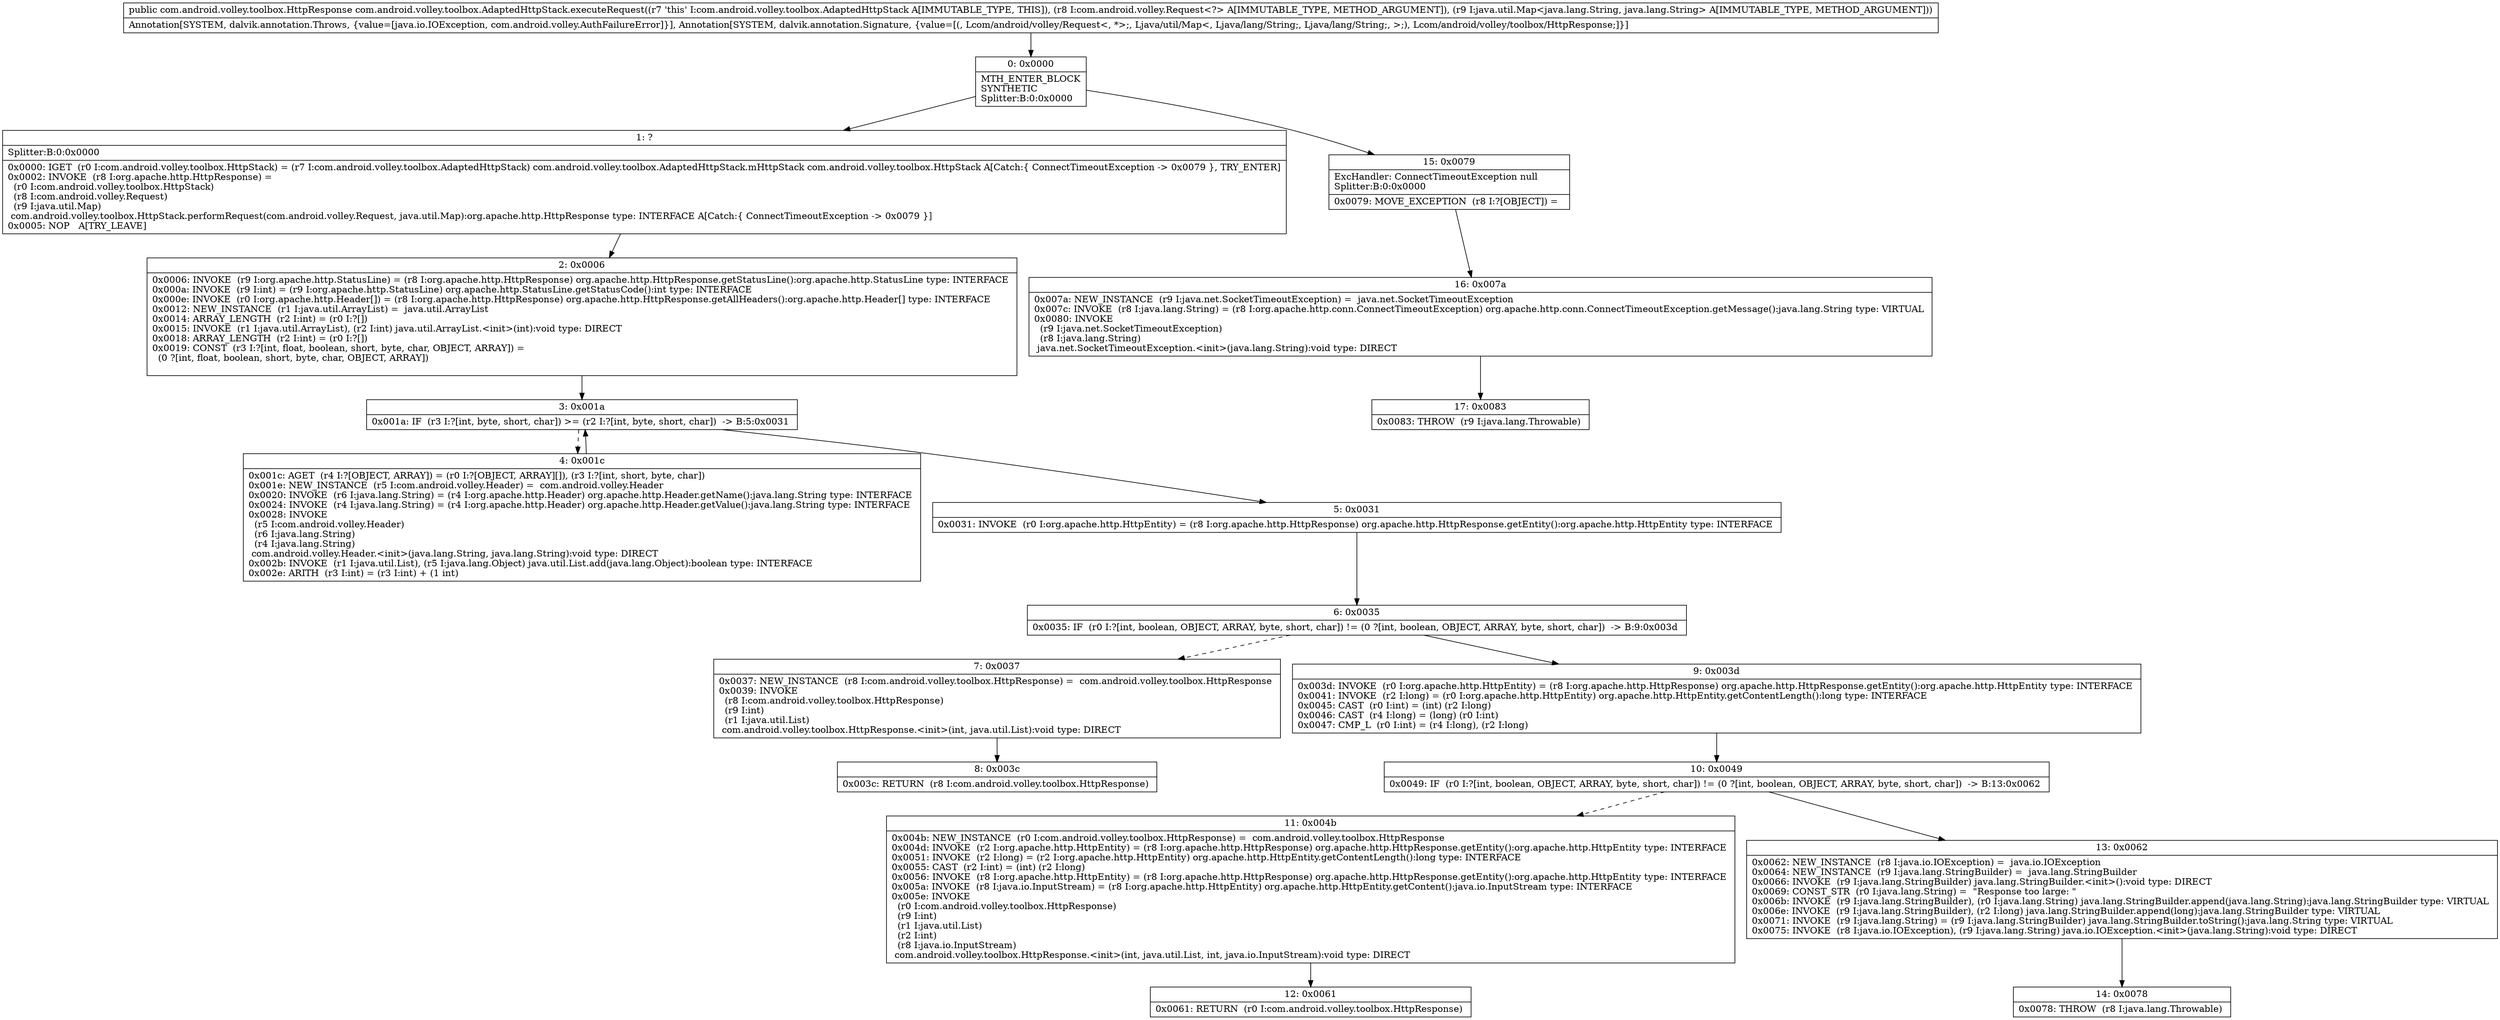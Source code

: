 digraph "CFG forcom.android.volley.toolbox.AdaptedHttpStack.executeRequest(Lcom\/android\/volley\/Request;Ljava\/util\/Map;)Lcom\/android\/volley\/toolbox\/HttpResponse;" {
Node_0 [shape=record,label="{0\:\ 0x0000|MTH_ENTER_BLOCK\lSYNTHETIC\lSplitter:B:0:0x0000\l}"];
Node_1 [shape=record,label="{1\:\ ?|Splitter:B:0:0x0000\l|0x0000: IGET  (r0 I:com.android.volley.toolbox.HttpStack) = (r7 I:com.android.volley.toolbox.AdaptedHttpStack) com.android.volley.toolbox.AdaptedHttpStack.mHttpStack com.android.volley.toolbox.HttpStack A[Catch:\{ ConnectTimeoutException \-\> 0x0079 \}, TRY_ENTER]\l0x0002: INVOKE  (r8 I:org.apache.http.HttpResponse) = \l  (r0 I:com.android.volley.toolbox.HttpStack)\l  (r8 I:com.android.volley.Request)\l  (r9 I:java.util.Map)\l com.android.volley.toolbox.HttpStack.performRequest(com.android.volley.Request, java.util.Map):org.apache.http.HttpResponse type: INTERFACE A[Catch:\{ ConnectTimeoutException \-\> 0x0079 \}]\l0x0005: NOP   A[TRY_LEAVE]\l}"];
Node_2 [shape=record,label="{2\:\ 0x0006|0x0006: INVOKE  (r9 I:org.apache.http.StatusLine) = (r8 I:org.apache.http.HttpResponse) org.apache.http.HttpResponse.getStatusLine():org.apache.http.StatusLine type: INTERFACE \l0x000a: INVOKE  (r9 I:int) = (r9 I:org.apache.http.StatusLine) org.apache.http.StatusLine.getStatusCode():int type: INTERFACE \l0x000e: INVOKE  (r0 I:org.apache.http.Header[]) = (r8 I:org.apache.http.HttpResponse) org.apache.http.HttpResponse.getAllHeaders():org.apache.http.Header[] type: INTERFACE \l0x0012: NEW_INSTANCE  (r1 I:java.util.ArrayList) =  java.util.ArrayList \l0x0014: ARRAY_LENGTH  (r2 I:int) = (r0 I:?[]) \l0x0015: INVOKE  (r1 I:java.util.ArrayList), (r2 I:int) java.util.ArrayList.\<init\>(int):void type: DIRECT \l0x0018: ARRAY_LENGTH  (r2 I:int) = (r0 I:?[]) \l0x0019: CONST  (r3 I:?[int, float, boolean, short, byte, char, OBJECT, ARRAY]) = \l  (0 ?[int, float, boolean, short, byte, char, OBJECT, ARRAY])\l \l}"];
Node_3 [shape=record,label="{3\:\ 0x001a|0x001a: IF  (r3 I:?[int, byte, short, char]) \>= (r2 I:?[int, byte, short, char])  \-\> B:5:0x0031 \l}"];
Node_4 [shape=record,label="{4\:\ 0x001c|0x001c: AGET  (r4 I:?[OBJECT, ARRAY]) = (r0 I:?[OBJECT, ARRAY][]), (r3 I:?[int, short, byte, char]) \l0x001e: NEW_INSTANCE  (r5 I:com.android.volley.Header) =  com.android.volley.Header \l0x0020: INVOKE  (r6 I:java.lang.String) = (r4 I:org.apache.http.Header) org.apache.http.Header.getName():java.lang.String type: INTERFACE \l0x0024: INVOKE  (r4 I:java.lang.String) = (r4 I:org.apache.http.Header) org.apache.http.Header.getValue():java.lang.String type: INTERFACE \l0x0028: INVOKE  \l  (r5 I:com.android.volley.Header)\l  (r6 I:java.lang.String)\l  (r4 I:java.lang.String)\l com.android.volley.Header.\<init\>(java.lang.String, java.lang.String):void type: DIRECT \l0x002b: INVOKE  (r1 I:java.util.List), (r5 I:java.lang.Object) java.util.List.add(java.lang.Object):boolean type: INTERFACE \l0x002e: ARITH  (r3 I:int) = (r3 I:int) + (1 int) \l}"];
Node_5 [shape=record,label="{5\:\ 0x0031|0x0031: INVOKE  (r0 I:org.apache.http.HttpEntity) = (r8 I:org.apache.http.HttpResponse) org.apache.http.HttpResponse.getEntity():org.apache.http.HttpEntity type: INTERFACE \l}"];
Node_6 [shape=record,label="{6\:\ 0x0035|0x0035: IF  (r0 I:?[int, boolean, OBJECT, ARRAY, byte, short, char]) != (0 ?[int, boolean, OBJECT, ARRAY, byte, short, char])  \-\> B:9:0x003d \l}"];
Node_7 [shape=record,label="{7\:\ 0x0037|0x0037: NEW_INSTANCE  (r8 I:com.android.volley.toolbox.HttpResponse) =  com.android.volley.toolbox.HttpResponse \l0x0039: INVOKE  \l  (r8 I:com.android.volley.toolbox.HttpResponse)\l  (r9 I:int)\l  (r1 I:java.util.List)\l com.android.volley.toolbox.HttpResponse.\<init\>(int, java.util.List):void type: DIRECT \l}"];
Node_8 [shape=record,label="{8\:\ 0x003c|0x003c: RETURN  (r8 I:com.android.volley.toolbox.HttpResponse) \l}"];
Node_9 [shape=record,label="{9\:\ 0x003d|0x003d: INVOKE  (r0 I:org.apache.http.HttpEntity) = (r8 I:org.apache.http.HttpResponse) org.apache.http.HttpResponse.getEntity():org.apache.http.HttpEntity type: INTERFACE \l0x0041: INVOKE  (r2 I:long) = (r0 I:org.apache.http.HttpEntity) org.apache.http.HttpEntity.getContentLength():long type: INTERFACE \l0x0045: CAST  (r0 I:int) = (int) (r2 I:long) \l0x0046: CAST  (r4 I:long) = (long) (r0 I:int) \l0x0047: CMP_L  (r0 I:int) = (r4 I:long), (r2 I:long) \l}"];
Node_10 [shape=record,label="{10\:\ 0x0049|0x0049: IF  (r0 I:?[int, boolean, OBJECT, ARRAY, byte, short, char]) != (0 ?[int, boolean, OBJECT, ARRAY, byte, short, char])  \-\> B:13:0x0062 \l}"];
Node_11 [shape=record,label="{11\:\ 0x004b|0x004b: NEW_INSTANCE  (r0 I:com.android.volley.toolbox.HttpResponse) =  com.android.volley.toolbox.HttpResponse \l0x004d: INVOKE  (r2 I:org.apache.http.HttpEntity) = (r8 I:org.apache.http.HttpResponse) org.apache.http.HttpResponse.getEntity():org.apache.http.HttpEntity type: INTERFACE \l0x0051: INVOKE  (r2 I:long) = (r2 I:org.apache.http.HttpEntity) org.apache.http.HttpEntity.getContentLength():long type: INTERFACE \l0x0055: CAST  (r2 I:int) = (int) (r2 I:long) \l0x0056: INVOKE  (r8 I:org.apache.http.HttpEntity) = (r8 I:org.apache.http.HttpResponse) org.apache.http.HttpResponse.getEntity():org.apache.http.HttpEntity type: INTERFACE \l0x005a: INVOKE  (r8 I:java.io.InputStream) = (r8 I:org.apache.http.HttpEntity) org.apache.http.HttpEntity.getContent():java.io.InputStream type: INTERFACE \l0x005e: INVOKE  \l  (r0 I:com.android.volley.toolbox.HttpResponse)\l  (r9 I:int)\l  (r1 I:java.util.List)\l  (r2 I:int)\l  (r8 I:java.io.InputStream)\l com.android.volley.toolbox.HttpResponse.\<init\>(int, java.util.List, int, java.io.InputStream):void type: DIRECT \l}"];
Node_12 [shape=record,label="{12\:\ 0x0061|0x0061: RETURN  (r0 I:com.android.volley.toolbox.HttpResponse) \l}"];
Node_13 [shape=record,label="{13\:\ 0x0062|0x0062: NEW_INSTANCE  (r8 I:java.io.IOException) =  java.io.IOException \l0x0064: NEW_INSTANCE  (r9 I:java.lang.StringBuilder) =  java.lang.StringBuilder \l0x0066: INVOKE  (r9 I:java.lang.StringBuilder) java.lang.StringBuilder.\<init\>():void type: DIRECT \l0x0069: CONST_STR  (r0 I:java.lang.String) =  \"Response too large: \" \l0x006b: INVOKE  (r9 I:java.lang.StringBuilder), (r0 I:java.lang.String) java.lang.StringBuilder.append(java.lang.String):java.lang.StringBuilder type: VIRTUAL \l0x006e: INVOKE  (r9 I:java.lang.StringBuilder), (r2 I:long) java.lang.StringBuilder.append(long):java.lang.StringBuilder type: VIRTUAL \l0x0071: INVOKE  (r9 I:java.lang.String) = (r9 I:java.lang.StringBuilder) java.lang.StringBuilder.toString():java.lang.String type: VIRTUAL \l0x0075: INVOKE  (r8 I:java.io.IOException), (r9 I:java.lang.String) java.io.IOException.\<init\>(java.lang.String):void type: DIRECT \l}"];
Node_14 [shape=record,label="{14\:\ 0x0078|0x0078: THROW  (r8 I:java.lang.Throwable) \l}"];
Node_15 [shape=record,label="{15\:\ 0x0079|ExcHandler: ConnectTimeoutException null\lSplitter:B:0:0x0000\l|0x0079: MOVE_EXCEPTION  (r8 I:?[OBJECT]) =  \l}"];
Node_16 [shape=record,label="{16\:\ 0x007a|0x007a: NEW_INSTANCE  (r9 I:java.net.SocketTimeoutException) =  java.net.SocketTimeoutException \l0x007c: INVOKE  (r8 I:java.lang.String) = (r8 I:org.apache.http.conn.ConnectTimeoutException) org.apache.http.conn.ConnectTimeoutException.getMessage():java.lang.String type: VIRTUAL \l0x0080: INVOKE  \l  (r9 I:java.net.SocketTimeoutException)\l  (r8 I:java.lang.String)\l java.net.SocketTimeoutException.\<init\>(java.lang.String):void type: DIRECT \l}"];
Node_17 [shape=record,label="{17\:\ 0x0083|0x0083: THROW  (r9 I:java.lang.Throwable) \l}"];
MethodNode[shape=record,label="{public com.android.volley.toolbox.HttpResponse com.android.volley.toolbox.AdaptedHttpStack.executeRequest((r7 'this' I:com.android.volley.toolbox.AdaptedHttpStack A[IMMUTABLE_TYPE, THIS]), (r8 I:com.android.volley.Request\<?\> A[IMMUTABLE_TYPE, METHOD_ARGUMENT]), (r9 I:java.util.Map\<java.lang.String, java.lang.String\> A[IMMUTABLE_TYPE, METHOD_ARGUMENT]))  | Annotation[SYSTEM, dalvik.annotation.Throws, \{value=[java.io.IOException, com.android.volley.AuthFailureError]\}], Annotation[SYSTEM, dalvik.annotation.Signature, \{value=[(, Lcom\/android\/volley\/Request\<, *\>;, Ljava\/util\/Map\<, Ljava\/lang\/String;, Ljava\/lang\/String;, \>;), Lcom\/android\/volley\/toolbox\/HttpResponse;]\}]\l}"];
MethodNode -> Node_0;
Node_0 -> Node_1;
Node_0 -> Node_15;
Node_1 -> Node_2;
Node_2 -> Node_3;
Node_3 -> Node_4[style=dashed];
Node_3 -> Node_5;
Node_4 -> Node_3;
Node_5 -> Node_6;
Node_6 -> Node_7[style=dashed];
Node_6 -> Node_9;
Node_7 -> Node_8;
Node_9 -> Node_10;
Node_10 -> Node_11[style=dashed];
Node_10 -> Node_13;
Node_11 -> Node_12;
Node_13 -> Node_14;
Node_15 -> Node_16;
Node_16 -> Node_17;
}


